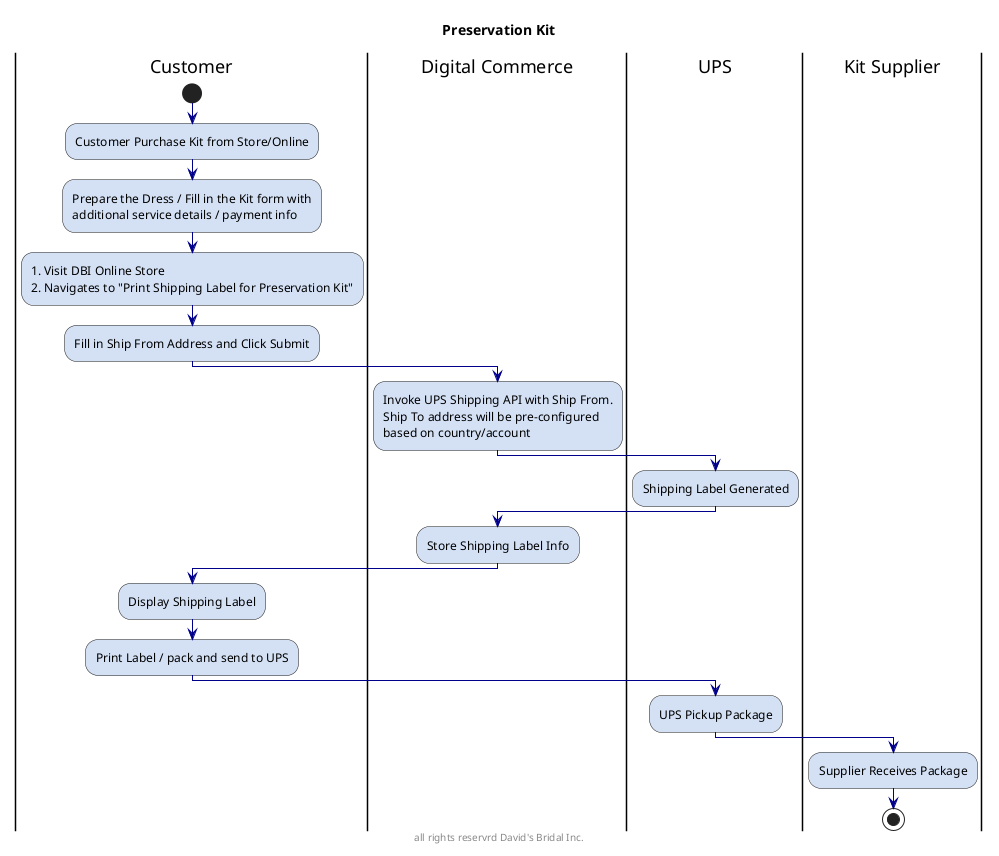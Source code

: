 @startuml

skinparam sequenceBoxBorderColor #black
skinparam NoteBorderColor #black

skinparam sequence {
    ArrowColor DarkBlue
    ActorBackgroundColor White
    ActorBorderColor black
    LifeLineBorderColor DarkBlue
    LifeLineBackgroundColor #A9DCDF
    BoxPadding 20
    ParticipantPadding 20
    ParticipantBorderColor Black
    ParticipantBackgroundColor White
}

footer all rights reservrd David's Bridal Inc.
title Preservation Kit

|Customer|
start
#D4E1F5:Customer Purchase Kit from Store/Online;
#D4E1F5:Prepare the Dress / Fill in the Kit form with
additional service details / payment info;
#D4E1F5:1. Visit DBI Online Store
2. Navigates to "Print Shipping Label for Preservation Kit";
#D4E1F5:Fill in Ship From Address and Click Submit;

|Digital Commerce|
#D4E1F5:Invoke UPS Shipping API with Ship From. 
Ship To address will be pre-configured 
based on country/account ;


|UPS|
#D4E1F5:Shipping Label Generated;

|Digital Commerce|
#D4E1F5:Store Shipping Label Info;

|Customer|
#D4E1F5:Display Shipping Label;
#D4E1F5:Print Label / pack and send to UPS;

|UPS|
#D4E1F5:UPS Pickup Package;

|Kit Supplier|
#D4E1F5:Supplier Receives Package;

stop
@enduml